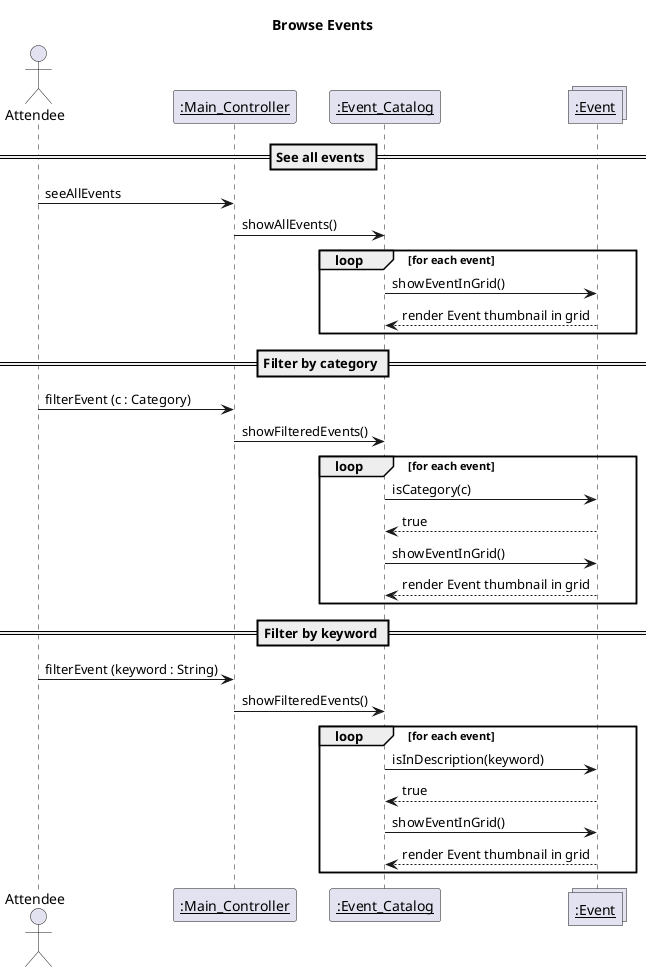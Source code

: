 @startuml

title: Browse Events

actor Attendee
participant "__:Main_Controller__" as mc
participant "__:Event_Catalog__" as ec
collections "__:Event__" as event


== See all events ==
Attendee -> mc : seeAllEvents
mc -> ec : showAllEvents()

loop for each event
  ec -> event : showEventInGrid()
  event --> ec : render Event thumbnail in grid

end 
== Filter by category ==
Attendee -> mc : filterEvent (c : Category)
mc -> ec : showFilteredEvents()

loop for each event
  ec -> event : isCategory(c)
  event --> ec : true
  ec -> event : showEventInGrid()
  event --> ec : render Event thumbnail in grid

end 

== Filter by keyword ==
Attendee -> mc : filterEvent (keyword : String)
mc -> ec : showFilteredEvents()

loop for each event
  ec -> event : isInDescription(keyword)
  event --> ec : true
  ec -> event : showEventInGrid()
  event --> ec : render Event thumbnail in grid

end 

@enduml